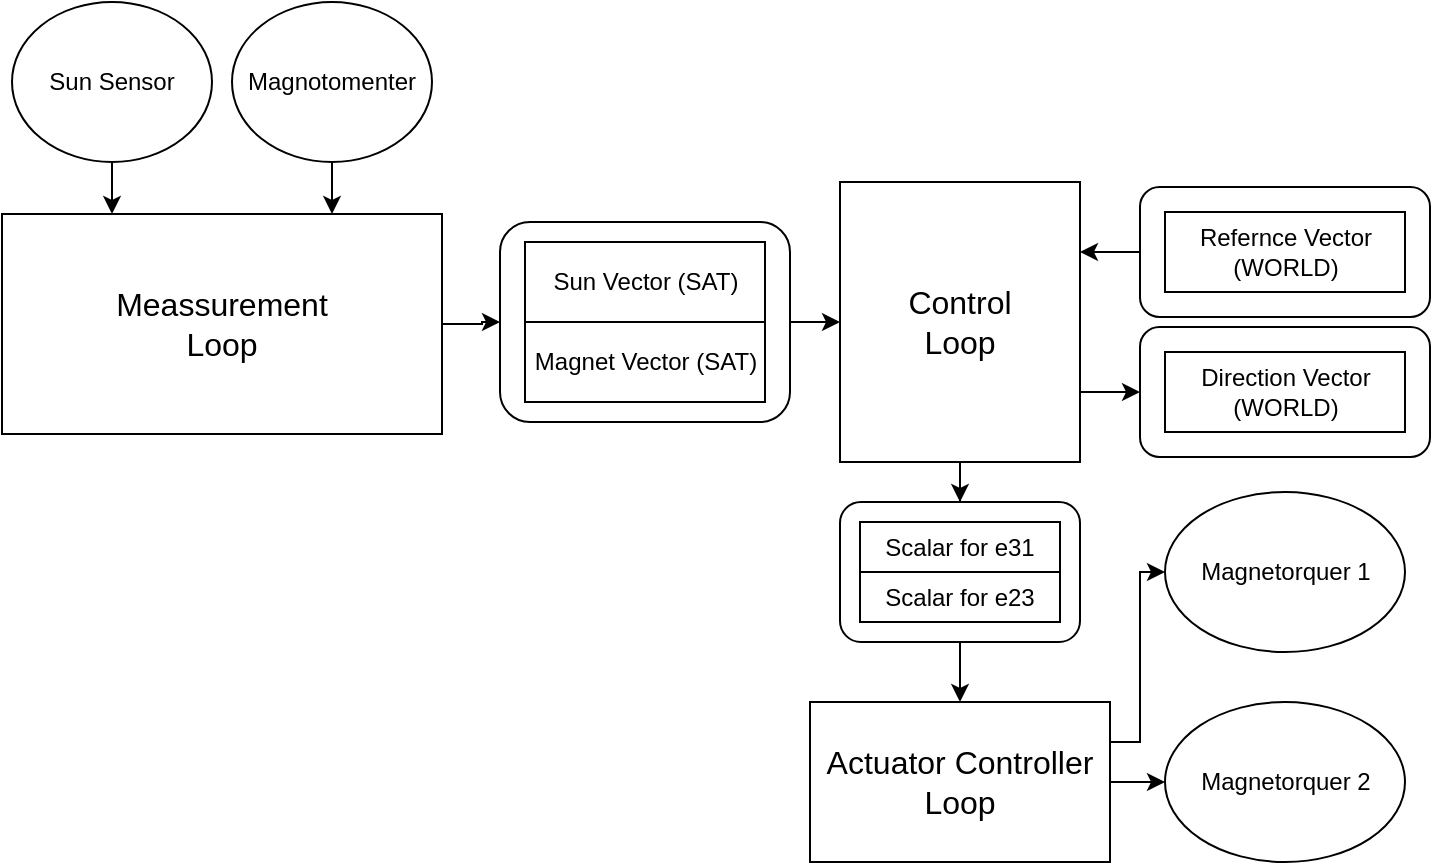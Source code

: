 <mxfile version="26.2.14">
  <diagram name="Page-1" id="kcALVfuPHR4lX462az3T">
    <mxGraphModel dx="490" dy="270" grid="1" gridSize="10" guides="1" tooltips="1" connect="1" arrows="1" fold="1" page="1" pageScale="1" pageWidth="850" pageHeight="1100" math="0" shadow="0">
      <root>
        <mxCell id="0" />
        <mxCell id="1" parent="0" />
        <mxCell id="4ris0kf0snSk4C-p63-E-12" style="edgeStyle=orthogonalEdgeStyle;rounded=0;orthogonalLoop=1;jettySize=auto;html=1;entryX=0;entryY=0.5;entryDx=0;entryDy=0;" parent="1" source="4ris0kf0snSk4C-p63-E-1" target="4ris0kf0snSk4C-p63-E-8" edge="1">
          <mxGeometry relative="1" as="geometry" />
        </mxCell>
        <mxCell id="4ris0kf0snSk4C-p63-E-1" value="&lt;font style=&quot;font-size: 16px;&quot;&gt;Meassurement&lt;br&gt;Loop&lt;/font&gt;" style="rounded=0;whiteSpace=wrap;html=1;" parent="1" vertex="1">
          <mxGeometry x="41" y="336" width="220" height="110" as="geometry" />
        </mxCell>
        <mxCell id="4ris0kf0snSk4C-p63-E-5" value="" style="edgeStyle=orthogonalEdgeStyle;rounded=0;orthogonalLoop=1;jettySize=auto;html=1;entryX=0.25;entryY=0;entryDx=0;entryDy=0;" parent="1" source="4ris0kf0snSk4C-p63-E-2" target="4ris0kf0snSk4C-p63-E-1" edge="1">
          <mxGeometry relative="1" as="geometry" />
        </mxCell>
        <mxCell id="4ris0kf0snSk4C-p63-E-2" value="Sun Sensor" style="ellipse;whiteSpace=wrap;html=1;" parent="1" vertex="1">
          <mxGeometry x="46" y="230" width="100" height="80" as="geometry" />
        </mxCell>
        <mxCell id="4ris0kf0snSk4C-p63-E-4" value="" style="edgeStyle=orthogonalEdgeStyle;rounded=0;orthogonalLoop=1;jettySize=auto;html=1;entryX=0.75;entryY=0;entryDx=0;entryDy=0;" parent="1" source="4ris0kf0snSk4C-p63-E-3" target="4ris0kf0snSk4C-p63-E-1" edge="1">
          <mxGeometry relative="1" as="geometry" />
        </mxCell>
        <mxCell id="4ris0kf0snSk4C-p63-E-3" value="Magnotomenter" style="ellipse;whiteSpace=wrap;html=1;" parent="1" vertex="1">
          <mxGeometry x="156" y="230" width="100" height="80" as="geometry" />
        </mxCell>
        <mxCell id="4ris0kf0snSk4C-p63-E-14" style="edgeStyle=orthogonalEdgeStyle;rounded=0;orthogonalLoop=1;jettySize=auto;html=1;exitX=1;exitY=0.5;exitDx=0;exitDy=0;entryX=0;entryY=0.5;entryDx=0;entryDy=0;" parent="1" source="4ris0kf0snSk4C-p63-E-8" target="4ris0kf0snSk4C-p63-E-13" edge="1">
          <mxGeometry relative="1" as="geometry" />
        </mxCell>
        <mxCell id="4ris0kf0snSk4C-p63-E-8" value="" style="rounded=1;whiteSpace=wrap;html=1;" parent="1" vertex="1">
          <mxGeometry x="290" y="340" width="145" height="100" as="geometry" />
        </mxCell>
        <mxCell id="4ris0kf0snSk4C-p63-E-9" value="Sun Vector (SAT)" style="rounded=0;whiteSpace=wrap;html=1;" parent="1" vertex="1">
          <mxGeometry x="302.5" y="350" width="120" height="40" as="geometry" />
        </mxCell>
        <mxCell id="4ris0kf0snSk4C-p63-E-10" value="Magnet Vector (SAT)" style="rounded=0;whiteSpace=wrap;html=1;" parent="1" vertex="1">
          <mxGeometry x="302.5" y="390" width="120" height="40" as="geometry" />
        </mxCell>
        <mxCell id="4ris0kf0snSk4C-p63-E-30" style="edgeStyle=orthogonalEdgeStyle;rounded=0;orthogonalLoop=1;jettySize=auto;html=1;entryX=0.5;entryY=0;entryDx=0;entryDy=0;" parent="1" source="4ris0kf0snSk4C-p63-E-13" target="4ris0kf0snSk4C-p63-E-27" edge="1">
          <mxGeometry relative="1" as="geometry" />
        </mxCell>
        <mxCell id="4ris0kf0snSk4C-p63-E-13" value="&lt;div&gt;&lt;font style=&quot;font-size: 16px;&quot;&gt;Control&lt;/font&gt;&lt;/div&gt;&lt;div&gt;&lt;font style=&quot;font-size: 16px;&quot;&gt;Loop&lt;/font&gt;&lt;/div&gt;" style="rounded=0;whiteSpace=wrap;html=1;" parent="1" vertex="1">
          <mxGeometry x="460" y="320" width="120" height="140" as="geometry" />
        </mxCell>
        <mxCell id="4ris0kf0snSk4C-p63-E-23" style="edgeStyle=orthogonalEdgeStyle;rounded=0;orthogonalLoop=1;jettySize=auto;html=1;entryX=1;entryY=0.25;entryDx=0;entryDy=0;" parent="1" source="4ris0kf0snSk4C-p63-E-15" target="4ris0kf0snSk4C-p63-E-13" edge="1">
          <mxGeometry relative="1" as="geometry" />
        </mxCell>
        <mxCell id="4ris0kf0snSk4C-p63-E-15" value="" style="rounded=1;whiteSpace=wrap;html=1;" parent="1" vertex="1">
          <mxGeometry x="610" y="322.5" width="145" height="65" as="geometry" />
        </mxCell>
        <mxCell id="4ris0kf0snSk4C-p63-E-16" value="Refernce Vector (WORLD)" style="rounded=0;whiteSpace=wrap;html=1;" parent="1" vertex="1">
          <mxGeometry x="622.5" y="335" width="120" height="40" as="geometry" />
        </mxCell>
        <mxCell id="4ris0kf0snSk4C-p63-E-22" style="edgeStyle=orthogonalEdgeStyle;rounded=0;orthogonalLoop=1;jettySize=auto;html=1;entryX=1;entryY=0.75;entryDx=0;entryDy=0;startArrow=classic;startFill=1;endArrow=none;endFill=0;" parent="1" source="4ris0kf0snSk4C-p63-E-19" target="4ris0kf0snSk4C-p63-E-13" edge="1">
          <mxGeometry relative="1" as="geometry" />
        </mxCell>
        <mxCell id="4ris0kf0snSk4C-p63-E-19" value="" style="rounded=1;whiteSpace=wrap;html=1;" parent="1" vertex="1">
          <mxGeometry x="610" y="392.5" width="145" height="65" as="geometry" />
        </mxCell>
        <mxCell id="4ris0kf0snSk4C-p63-E-20" value="Direction Vector (WORLD)" style="rounded=0;whiteSpace=wrap;html=1;" parent="1" vertex="1">
          <mxGeometry x="622.5" y="405" width="120" height="40" as="geometry" />
        </mxCell>
        <mxCell id="4ris0kf0snSk4C-p63-E-34" style="edgeStyle=orthogonalEdgeStyle;rounded=0;orthogonalLoop=1;jettySize=auto;html=1;entryX=0.5;entryY=0;entryDx=0;entryDy=0;" parent="1" source="4ris0kf0snSk4C-p63-E-27" target="4ris0kf0snSk4C-p63-E-31" edge="1">
          <mxGeometry relative="1" as="geometry" />
        </mxCell>
        <mxCell id="4ris0kf0snSk4C-p63-E-27" value="" style="rounded=1;whiteSpace=wrap;html=1;" parent="1" vertex="1">
          <mxGeometry x="460" y="480" width="120" height="70" as="geometry" />
        </mxCell>
        <mxCell id="4ris0kf0snSk4C-p63-E-28" value="&lt;div&gt;Scalar for e31&lt;/div&gt;" style="rounded=0;whiteSpace=wrap;html=1;" parent="1" vertex="1">
          <mxGeometry x="470" y="490" width="100" height="25" as="geometry" />
        </mxCell>
        <mxCell id="4ris0kf0snSk4C-p63-E-29" value="Scalar for e23" style="rounded=0;whiteSpace=wrap;html=1;" parent="1" vertex="1">
          <mxGeometry x="470" y="515" width="100" height="25" as="geometry" />
        </mxCell>
        <mxCell id="4ris0kf0snSk4C-p63-E-35" style="edgeStyle=orthogonalEdgeStyle;rounded=0;orthogonalLoop=1;jettySize=auto;html=1;entryX=0;entryY=0.5;entryDx=0;entryDy=0;" parent="1" source="4ris0kf0snSk4C-p63-E-31" target="4ris0kf0snSk4C-p63-E-33" edge="1">
          <mxGeometry relative="1" as="geometry" />
        </mxCell>
        <mxCell id="4ris0kf0snSk4C-p63-E-38" style="edgeStyle=orthogonalEdgeStyle;rounded=0;orthogonalLoop=1;jettySize=auto;html=1;exitX=1;exitY=0.25;exitDx=0;exitDy=0;entryX=0;entryY=0.5;entryDx=0;entryDy=0;" parent="1" source="4ris0kf0snSk4C-p63-E-31" target="4ris0kf0snSk4C-p63-E-32" edge="1">
          <mxGeometry relative="1" as="geometry">
            <Array as="points">
              <mxPoint x="610" y="600" />
              <mxPoint x="610" y="515" />
            </Array>
          </mxGeometry>
        </mxCell>
        <mxCell id="4ris0kf0snSk4C-p63-E-31" value="&lt;div&gt;&lt;font style=&quot;font-size: 16px;&quot;&gt;Actuator Controller&lt;/font&gt;&lt;/div&gt;&lt;div&gt;&lt;font style=&quot;font-size: 16px;&quot;&gt;Loop&lt;/font&gt;&lt;/div&gt;" style="rounded=0;whiteSpace=wrap;html=1;" parent="1" vertex="1">
          <mxGeometry x="445" y="580" width="150" height="80" as="geometry" />
        </mxCell>
        <mxCell id="4ris0kf0snSk4C-p63-E-32" value="Magnetorquer 1" style="ellipse;whiteSpace=wrap;html=1;" parent="1" vertex="1">
          <mxGeometry x="622.5" y="475" width="120" height="80" as="geometry" />
        </mxCell>
        <mxCell id="4ris0kf0snSk4C-p63-E-33" value="Magnetorquer 2" style="ellipse;whiteSpace=wrap;html=1;" parent="1" vertex="1">
          <mxGeometry x="622.5" y="580" width="120" height="80" as="geometry" />
        </mxCell>
      </root>
    </mxGraphModel>
  </diagram>
</mxfile>
